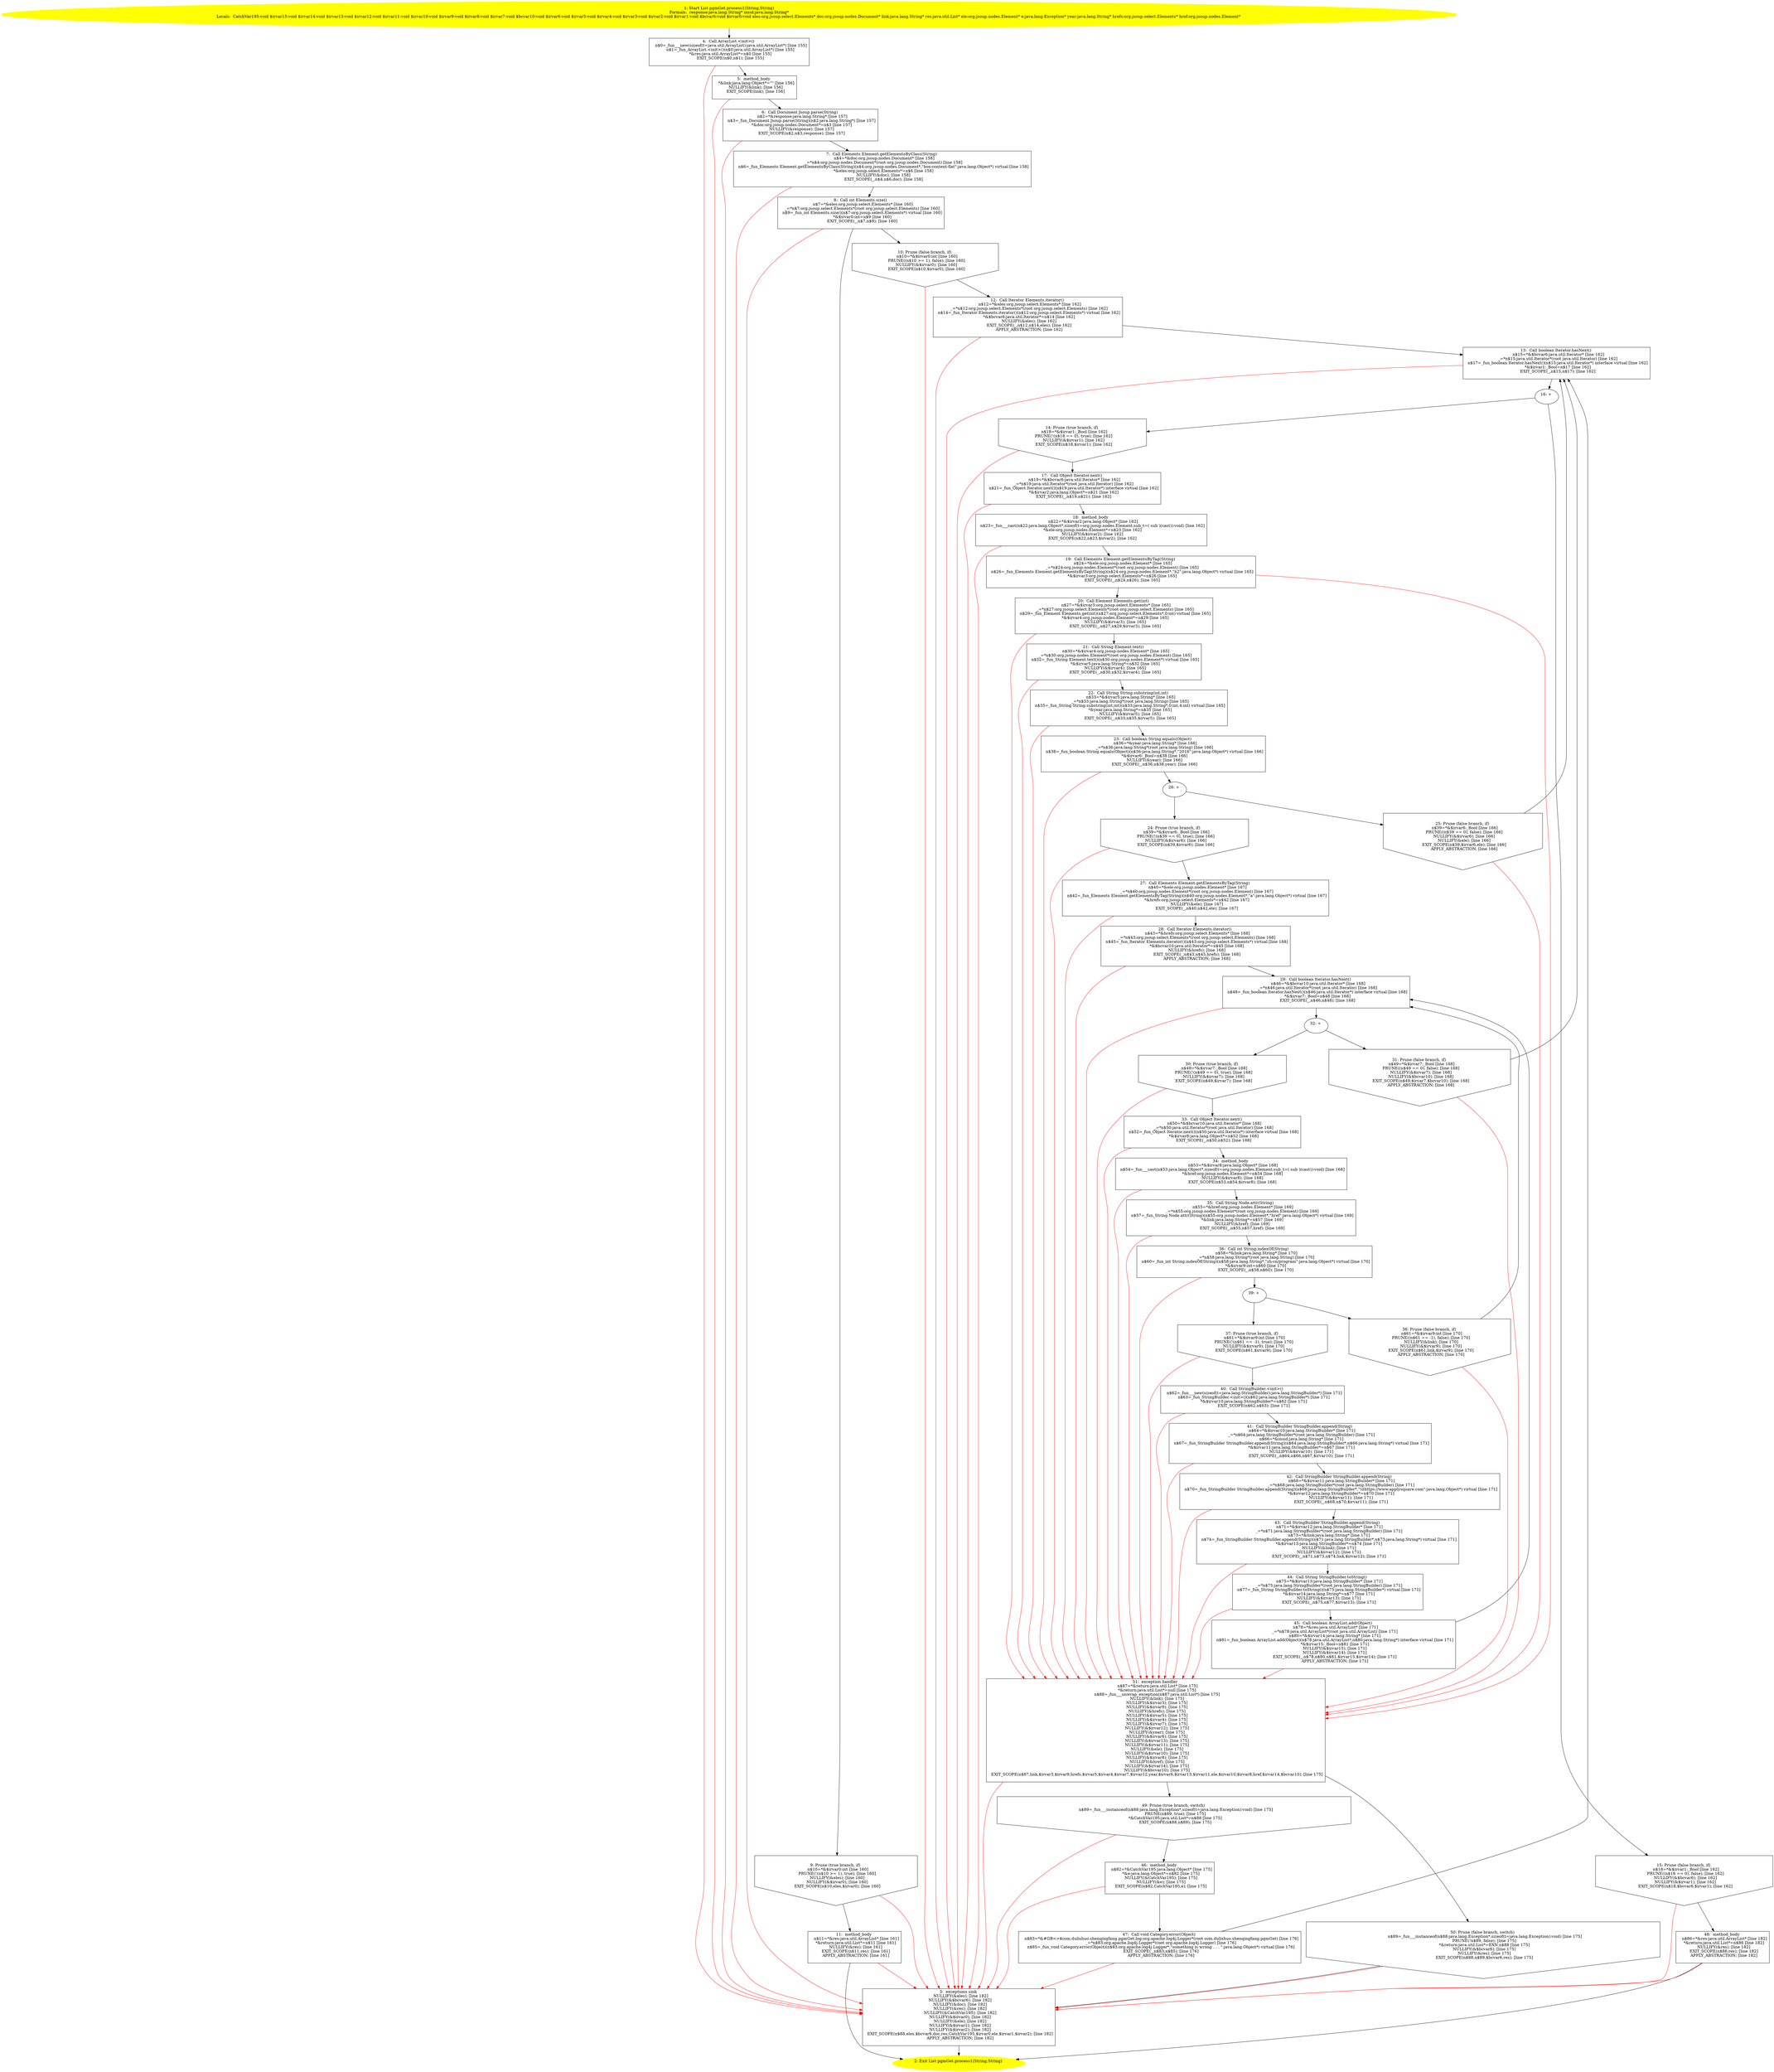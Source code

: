 /* @generated */
digraph cfg {
"com.dulishuo.shenqingfang.pgmGet.process1(java.lang.String,java.lang.String):java.util.List.59874323d3b98fc8f835321c39f0a790_1" [label="1: Start List pgmGet.process1(String,String)\nFormals:  response:java.lang.String* insid:java.lang.String*\nLocals:  CatchVar195:void $irvar15:void $irvar14:void $irvar13:void $irvar12:void $irvar11:void $irvar10:void $irvar9:void $irvar8:void $irvar7:void $bcvar10:void $irvar6:void $irvar5:void $irvar4:void $irvar3:void $irvar2:void $irvar1:void $bcvar6:void $irvar0:void eles:org.jsoup.select.Elements* doc:org.jsoup.nodes.Document* link:java.lang.String* res:java.util.List* ele:org.jsoup.nodes.Element* e:java.lang.Exception* year:java.lang.String* hrefs:org.jsoup.select.Elements* href:org.jsoup.nodes.Element* \n  " color=yellow style=filled]
	

	 "com.dulishuo.shenqingfang.pgmGet.process1(java.lang.String,java.lang.String):java.util.List.59874323d3b98fc8f835321c39f0a790_1" -> "com.dulishuo.shenqingfang.pgmGet.process1(java.lang.String,java.lang.String):java.util.List.59874323d3b98fc8f835321c39f0a790_4" ;
"com.dulishuo.shenqingfang.pgmGet.process1(java.lang.String,java.lang.String):java.util.List.59874323d3b98fc8f835321c39f0a790_2" [label="2: Exit List pgmGet.process1(String,String) \n  " color=yellow style=filled]
	

"com.dulishuo.shenqingfang.pgmGet.process1(java.lang.String,java.lang.String):java.util.List.59874323d3b98fc8f835321c39f0a790_3" [label="3:  exceptions sink \n   NULLIFY(&eles); [line 182]\n  NULLIFY(&$bcvar6); [line 182]\n  NULLIFY(&doc); [line 182]\n  NULLIFY(&res); [line 182]\n  NULLIFY(&CatchVar195); [line 182]\n  NULLIFY(&$irvar0); [line 182]\n  NULLIFY(&ele); [line 182]\n  NULLIFY(&$irvar1); [line 182]\n  NULLIFY(&$irvar2); [line 182]\n  EXIT_SCOPE(n$88,eles,$bcvar6,doc,res,CatchVar195,$irvar0,ele,$irvar1,$irvar2); [line 182]\n  APPLY_ABSTRACTION; [line 182]\n " shape="box"]
	

	 "com.dulishuo.shenqingfang.pgmGet.process1(java.lang.String,java.lang.String):java.util.List.59874323d3b98fc8f835321c39f0a790_3" -> "com.dulishuo.shenqingfang.pgmGet.process1(java.lang.String,java.lang.String):java.util.List.59874323d3b98fc8f835321c39f0a790_2" ;
"com.dulishuo.shenqingfang.pgmGet.process1(java.lang.String,java.lang.String):java.util.List.59874323d3b98fc8f835321c39f0a790_4" [label="4:  Call ArrayList.<init>() \n   n$0=_fun___new(sizeof(t=java.util.ArrayList):java.util.ArrayList*) [line 155]\n  n$1=_fun_ArrayList.<init>()(n$0:java.util.ArrayList*) [line 155]\n  *&res:java.util.ArrayList*=n$0 [line 155]\n  EXIT_SCOPE(n$0,n$1); [line 155]\n " shape="box"]
	

	 "com.dulishuo.shenqingfang.pgmGet.process1(java.lang.String,java.lang.String):java.util.List.59874323d3b98fc8f835321c39f0a790_4" -> "com.dulishuo.shenqingfang.pgmGet.process1(java.lang.String,java.lang.String):java.util.List.59874323d3b98fc8f835321c39f0a790_5" ;
	 "com.dulishuo.shenqingfang.pgmGet.process1(java.lang.String,java.lang.String):java.util.List.59874323d3b98fc8f835321c39f0a790_4" -> "com.dulishuo.shenqingfang.pgmGet.process1(java.lang.String,java.lang.String):java.util.List.59874323d3b98fc8f835321c39f0a790_3" [color="red" ];
"com.dulishuo.shenqingfang.pgmGet.process1(java.lang.String,java.lang.String):java.util.List.59874323d3b98fc8f835321c39f0a790_5" [label="5:  method_body \n   *&link:java.lang.Object*=\"\" [line 156]\n  NULLIFY(&link); [line 156]\n  EXIT_SCOPE(link); [line 156]\n " shape="box"]
	

	 "com.dulishuo.shenqingfang.pgmGet.process1(java.lang.String,java.lang.String):java.util.List.59874323d3b98fc8f835321c39f0a790_5" -> "com.dulishuo.shenqingfang.pgmGet.process1(java.lang.String,java.lang.String):java.util.List.59874323d3b98fc8f835321c39f0a790_6" ;
	 "com.dulishuo.shenqingfang.pgmGet.process1(java.lang.String,java.lang.String):java.util.List.59874323d3b98fc8f835321c39f0a790_5" -> "com.dulishuo.shenqingfang.pgmGet.process1(java.lang.String,java.lang.String):java.util.List.59874323d3b98fc8f835321c39f0a790_3" [color="red" ];
"com.dulishuo.shenqingfang.pgmGet.process1(java.lang.String,java.lang.String):java.util.List.59874323d3b98fc8f835321c39f0a790_6" [label="6:  Call Document Jsoup.parse(String) \n   n$2=*&response:java.lang.String* [line 157]\n  n$3=_fun_Document Jsoup.parse(String)(n$2:java.lang.String*) [line 157]\n  *&doc:org.jsoup.nodes.Document*=n$3 [line 157]\n  NULLIFY(&response); [line 157]\n  EXIT_SCOPE(n$2,n$3,response); [line 157]\n " shape="box"]
	

	 "com.dulishuo.shenqingfang.pgmGet.process1(java.lang.String,java.lang.String):java.util.List.59874323d3b98fc8f835321c39f0a790_6" -> "com.dulishuo.shenqingfang.pgmGet.process1(java.lang.String,java.lang.String):java.util.List.59874323d3b98fc8f835321c39f0a790_7" ;
	 "com.dulishuo.shenqingfang.pgmGet.process1(java.lang.String,java.lang.String):java.util.List.59874323d3b98fc8f835321c39f0a790_6" -> "com.dulishuo.shenqingfang.pgmGet.process1(java.lang.String,java.lang.String):java.util.List.59874323d3b98fc8f835321c39f0a790_3" [color="red" ];
"com.dulishuo.shenqingfang.pgmGet.process1(java.lang.String,java.lang.String):java.util.List.59874323d3b98fc8f835321c39f0a790_7" [label="7:  Call Elements Element.getElementsByClass(String) \n   n$4=*&doc:org.jsoup.nodes.Document* [line 158]\n  _=*n$4:org.jsoup.nodes.Document*(root org.jsoup.nodes.Document) [line 158]\n  n$6=_fun_Elements Element.getElementsByClass(String)(n$4:org.jsoup.nodes.Document*,\"box-content-flat\":java.lang.Object*) virtual [line 158]\n  *&eles:org.jsoup.select.Elements*=n$6 [line 158]\n  NULLIFY(&doc); [line 158]\n  EXIT_SCOPE(_,n$4,n$6,doc); [line 158]\n " shape="box"]
	

	 "com.dulishuo.shenqingfang.pgmGet.process1(java.lang.String,java.lang.String):java.util.List.59874323d3b98fc8f835321c39f0a790_7" -> "com.dulishuo.shenqingfang.pgmGet.process1(java.lang.String,java.lang.String):java.util.List.59874323d3b98fc8f835321c39f0a790_8" ;
	 "com.dulishuo.shenqingfang.pgmGet.process1(java.lang.String,java.lang.String):java.util.List.59874323d3b98fc8f835321c39f0a790_7" -> "com.dulishuo.shenqingfang.pgmGet.process1(java.lang.String,java.lang.String):java.util.List.59874323d3b98fc8f835321c39f0a790_3" [color="red" ];
"com.dulishuo.shenqingfang.pgmGet.process1(java.lang.String,java.lang.String):java.util.List.59874323d3b98fc8f835321c39f0a790_8" [label="8:  Call int Elements.size() \n   n$7=*&eles:org.jsoup.select.Elements* [line 160]\n  _=*n$7:org.jsoup.select.Elements*(root org.jsoup.select.Elements) [line 160]\n  n$9=_fun_int Elements.size()(n$7:org.jsoup.select.Elements*) virtual [line 160]\n  *&$irvar0:int=n$9 [line 160]\n  EXIT_SCOPE(_,n$7,n$9); [line 160]\n " shape="box"]
	

	 "com.dulishuo.shenqingfang.pgmGet.process1(java.lang.String,java.lang.String):java.util.List.59874323d3b98fc8f835321c39f0a790_8" -> "com.dulishuo.shenqingfang.pgmGet.process1(java.lang.String,java.lang.String):java.util.List.59874323d3b98fc8f835321c39f0a790_9" ;
	 "com.dulishuo.shenqingfang.pgmGet.process1(java.lang.String,java.lang.String):java.util.List.59874323d3b98fc8f835321c39f0a790_8" -> "com.dulishuo.shenqingfang.pgmGet.process1(java.lang.String,java.lang.String):java.util.List.59874323d3b98fc8f835321c39f0a790_10" ;
	 "com.dulishuo.shenqingfang.pgmGet.process1(java.lang.String,java.lang.String):java.util.List.59874323d3b98fc8f835321c39f0a790_8" -> "com.dulishuo.shenqingfang.pgmGet.process1(java.lang.String,java.lang.String):java.util.List.59874323d3b98fc8f835321c39f0a790_3" [color="red" ];
"com.dulishuo.shenqingfang.pgmGet.process1(java.lang.String,java.lang.String):java.util.List.59874323d3b98fc8f835321c39f0a790_9" [label="9: Prune (true branch, if) \n   n$10=*&$irvar0:int [line 160]\n  PRUNE(!(n$10 >= 1), true); [line 160]\n  NULLIFY(&eles); [line 160]\n  NULLIFY(&$irvar0); [line 160]\n  EXIT_SCOPE(n$10,eles,$irvar0); [line 160]\n " shape="invhouse"]
	

	 "com.dulishuo.shenqingfang.pgmGet.process1(java.lang.String,java.lang.String):java.util.List.59874323d3b98fc8f835321c39f0a790_9" -> "com.dulishuo.shenqingfang.pgmGet.process1(java.lang.String,java.lang.String):java.util.List.59874323d3b98fc8f835321c39f0a790_11" ;
	 "com.dulishuo.shenqingfang.pgmGet.process1(java.lang.String,java.lang.String):java.util.List.59874323d3b98fc8f835321c39f0a790_9" -> "com.dulishuo.shenqingfang.pgmGet.process1(java.lang.String,java.lang.String):java.util.List.59874323d3b98fc8f835321c39f0a790_3" [color="red" ];
"com.dulishuo.shenqingfang.pgmGet.process1(java.lang.String,java.lang.String):java.util.List.59874323d3b98fc8f835321c39f0a790_10" [label="10: Prune (false branch, if) \n   n$10=*&$irvar0:int [line 160]\n  PRUNE((n$10 >= 1), false); [line 160]\n  NULLIFY(&$irvar0); [line 160]\n  EXIT_SCOPE(n$10,$irvar0); [line 160]\n " shape="invhouse"]
	

	 "com.dulishuo.shenqingfang.pgmGet.process1(java.lang.String,java.lang.String):java.util.List.59874323d3b98fc8f835321c39f0a790_10" -> "com.dulishuo.shenqingfang.pgmGet.process1(java.lang.String,java.lang.String):java.util.List.59874323d3b98fc8f835321c39f0a790_12" ;
	 "com.dulishuo.shenqingfang.pgmGet.process1(java.lang.String,java.lang.String):java.util.List.59874323d3b98fc8f835321c39f0a790_10" -> "com.dulishuo.shenqingfang.pgmGet.process1(java.lang.String,java.lang.String):java.util.List.59874323d3b98fc8f835321c39f0a790_3" [color="red" ];
"com.dulishuo.shenqingfang.pgmGet.process1(java.lang.String,java.lang.String):java.util.List.59874323d3b98fc8f835321c39f0a790_11" [label="11:  method_body \n   n$11=*&res:java.util.ArrayList* [line 161]\n  *&return:java.util.List*=n$11 [line 161]\n  NULLIFY(&res); [line 161]\n  EXIT_SCOPE(n$11,res); [line 161]\n  APPLY_ABSTRACTION; [line 161]\n " shape="box"]
	

	 "com.dulishuo.shenqingfang.pgmGet.process1(java.lang.String,java.lang.String):java.util.List.59874323d3b98fc8f835321c39f0a790_11" -> "com.dulishuo.shenqingfang.pgmGet.process1(java.lang.String,java.lang.String):java.util.List.59874323d3b98fc8f835321c39f0a790_2" ;
	 "com.dulishuo.shenqingfang.pgmGet.process1(java.lang.String,java.lang.String):java.util.List.59874323d3b98fc8f835321c39f0a790_11" -> "com.dulishuo.shenqingfang.pgmGet.process1(java.lang.String,java.lang.String):java.util.List.59874323d3b98fc8f835321c39f0a790_3" [color="red" ];
"com.dulishuo.shenqingfang.pgmGet.process1(java.lang.String,java.lang.String):java.util.List.59874323d3b98fc8f835321c39f0a790_12" [label="12:  Call Iterator Elements.iterator() \n   n$12=*&eles:org.jsoup.select.Elements* [line 162]\n  _=*n$12:org.jsoup.select.Elements*(root org.jsoup.select.Elements) [line 162]\n  n$14=_fun_Iterator Elements.iterator()(n$12:org.jsoup.select.Elements*) virtual [line 162]\n  *&$bcvar6:java.util.Iterator*=n$14 [line 162]\n  NULLIFY(&eles); [line 162]\n  EXIT_SCOPE(_,n$12,n$14,eles); [line 162]\n  APPLY_ABSTRACTION; [line 162]\n " shape="box"]
	

	 "com.dulishuo.shenqingfang.pgmGet.process1(java.lang.String,java.lang.String):java.util.List.59874323d3b98fc8f835321c39f0a790_12" -> "com.dulishuo.shenqingfang.pgmGet.process1(java.lang.String,java.lang.String):java.util.List.59874323d3b98fc8f835321c39f0a790_13" ;
	 "com.dulishuo.shenqingfang.pgmGet.process1(java.lang.String,java.lang.String):java.util.List.59874323d3b98fc8f835321c39f0a790_12" -> "com.dulishuo.shenqingfang.pgmGet.process1(java.lang.String,java.lang.String):java.util.List.59874323d3b98fc8f835321c39f0a790_3" [color="red" ];
"com.dulishuo.shenqingfang.pgmGet.process1(java.lang.String,java.lang.String):java.util.List.59874323d3b98fc8f835321c39f0a790_13" [label="13:  Call boolean Iterator.hasNext() \n   n$15=*&$bcvar6:java.util.Iterator* [line 162]\n  _=*n$15:java.util.Iterator*(root java.util.Iterator) [line 162]\n  n$17=_fun_boolean Iterator.hasNext()(n$15:java.util.Iterator*) interface virtual [line 162]\n  *&$irvar1:_Bool=n$17 [line 162]\n  EXIT_SCOPE(_,n$15,n$17); [line 162]\n " shape="box"]
	

	 "com.dulishuo.shenqingfang.pgmGet.process1(java.lang.String,java.lang.String):java.util.List.59874323d3b98fc8f835321c39f0a790_13" -> "com.dulishuo.shenqingfang.pgmGet.process1(java.lang.String,java.lang.String):java.util.List.59874323d3b98fc8f835321c39f0a790_16" ;
	 "com.dulishuo.shenqingfang.pgmGet.process1(java.lang.String,java.lang.String):java.util.List.59874323d3b98fc8f835321c39f0a790_13" -> "com.dulishuo.shenqingfang.pgmGet.process1(java.lang.String,java.lang.String):java.util.List.59874323d3b98fc8f835321c39f0a790_3" [color="red" ];
"com.dulishuo.shenqingfang.pgmGet.process1(java.lang.String,java.lang.String):java.util.List.59874323d3b98fc8f835321c39f0a790_14" [label="14: Prune (true branch, if) \n   n$18=*&$irvar1:_Bool [line 162]\n  PRUNE(!(n$18 == 0), true); [line 162]\n  NULLIFY(&$irvar1); [line 162]\n  EXIT_SCOPE(n$18,$irvar1); [line 162]\n " shape="invhouse"]
	

	 "com.dulishuo.shenqingfang.pgmGet.process1(java.lang.String,java.lang.String):java.util.List.59874323d3b98fc8f835321c39f0a790_14" -> "com.dulishuo.shenqingfang.pgmGet.process1(java.lang.String,java.lang.String):java.util.List.59874323d3b98fc8f835321c39f0a790_17" ;
	 "com.dulishuo.shenqingfang.pgmGet.process1(java.lang.String,java.lang.String):java.util.List.59874323d3b98fc8f835321c39f0a790_14" -> "com.dulishuo.shenqingfang.pgmGet.process1(java.lang.String,java.lang.String):java.util.List.59874323d3b98fc8f835321c39f0a790_3" [color="red" ];
"com.dulishuo.shenqingfang.pgmGet.process1(java.lang.String,java.lang.String):java.util.List.59874323d3b98fc8f835321c39f0a790_15" [label="15: Prune (false branch, if) \n   n$18=*&$irvar1:_Bool [line 162]\n  PRUNE((n$18 == 0), false); [line 162]\n  NULLIFY(&$bcvar6); [line 162]\n  NULLIFY(&$irvar1); [line 162]\n  EXIT_SCOPE(n$18,$bcvar6,$irvar1); [line 162]\n " shape="invhouse"]
	

	 "com.dulishuo.shenqingfang.pgmGet.process1(java.lang.String,java.lang.String):java.util.List.59874323d3b98fc8f835321c39f0a790_15" -> "com.dulishuo.shenqingfang.pgmGet.process1(java.lang.String,java.lang.String):java.util.List.59874323d3b98fc8f835321c39f0a790_48" ;
	 "com.dulishuo.shenqingfang.pgmGet.process1(java.lang.String,java.lang.String):java.util.List.59874323d3b98fc8f835321c39f0a790_15" -> "com.dulishuo.shenqingfang.pgmGet.process1(java.lang.String,java.lang.String):java.util.List.59874323d3b98fc8f835321c39f0a790_3" [color="red" ];
"com.dulishuo.shenqingfang.pgmGet.process1(java.lang.String,java.lang.String):java.util.List.59874323d3b98fc8f835321c39f0a790_16" [label="16: + \n  " ]
	

	 "com.dulishuo.shenqingfang.pgmGet.process1(java.lang.String,java.lang.String):java.util.List.59874323d3b98fc8f835321c39f0a790_16" -> "com.dulishuo.shenqingfang.pgmGet.process1(java.lang.String,java.lang.String):java.util.List.59874323d3b98fc8f835321c39f0a790_14" ;
	 "com.dulishuo.shenqingfang.pgmGet.process1(java.lang.String,java.lang.String):java.util.List.59874323d3b98fc8f835321c39f0a790_16" -> "com.dulishuo.shenqingfang.pgmGet.process1(java.lang.String,java.lang.String):java.util.List.59874323d3b98fc8f835321c39f0a790_15" ;
"com.dulishuo.shenqingfang.pgmGet.process1(java.lang.String,java.lang.String):java.util.List.59874323d3b98fc8f835321c39f0a790_17" [label="17:  Call Object Iterator.next() \n   n$19=*&$bcvar6:java.util.Iterator* [line 162]\n  _=*n$19:java.util.Iterator*(root java.util.Iterator) [line 162]\n  n$21=_fun_Object Iterator.next()(n$19:java.util.Iterator*) interface virtual [line 162]\n  *&$irvar2:java.lang.Object*=n$21 [line 162]\n  EXIT_SCOPE(_,n$19,n$21); [line 162]\n " shape="box"]
	

	 "com.dulishuo.shenqingfang.pgmGet.process1(java.lang.String,java.lang.String):java.util.List.59874323d3b98fc8f835321c39f0a790_17" -> "com.dulishuo.shenqingfang.pgmGet.process1(java.lang.String,java.lang.String):java.util.List.59874323d3b98fc8f835321c39f0a790_18" ;
	 "com.dulishuo.shenqingfang.pgmGet.process1(java.lang.String,java.lang.String):java.util.List.59874323d3b98fc8f835321c39f0a790_17" -> "com.dulishuo.shenqingfang.pgmGet.process1(java.lang.String,java.lang.String):java.util.List.59874323d3b98fc8f835321c39f0a790_3" [color="red" ];
"com.dulishuo.shenqingfang.pgmGet.process1(java.lang.String,java.lang.String):java.util.List.59874323d3b98fc8f835321c39f0a790_18" [label="18:  method_body \n   n$22=*&$irvar2:java.lang.Object* [line 162]\n  n$23=_fun___cast(n$22:java.lang.Object*,sizeof(t=org.jsoup.nodes.Element;sub_t=( sub )(cast)):void) [line 162]\n  *&ele:org.jsoup.nodes.Element*=n$23 [line 162]\n  NULLIFY(&$irvar2); [line 162]\n  EXIT_SCOPE(n$22,n$23,$irvar2); [line 162]\n " shape="box"]
	

	 "com.dulishuo.shenqingfang.pgmGet.process1(java.lang.String,java.lang.String):java.util.List.59874323d3b98fc8f835321c39f0a790_18" -> "com.dulishuo.shenqingfang.pgmGet.process1(java.lang.String,java.lang.String):java.util.List.59874323d3b98fc8f835321c39f0a790_19" ;
	 "com.dulishuo.shenqingfang.pgmGet.process1(java.lang.String,java.lang.String):java.util.List.59874323d3b98fc8f835321c39f0a790_18" -> "com.dulishuo.shenqingfang.pgmGet.process1(java.lang.String,java.lang.String):java.util.List.59874323d3b98fc8f835321c39f0a790_3" [color="red" ];
"com.dulishuo.shenqingfang.pgmGet.process1(java.lang.String,java.lang.String):java.util.List.59874323d3b98fc8f835321c39f0a790_19" [label="19:  Call Elements Element.getElementsByTag(String) \n   n$24=*&ele:org.jsoup.nodes.Element* [line 165]\n  _=*n$24:org.jsoup.nodes.Element*(root org.jsoup.nodes.Element) [line 165]\n  n$26=_fun_Elements Element.getElementsByTag(String)(n$24:org.jsoup.nodes.Element*,\"h2\":java.lang.Object*) virtual [line 165]\n  *&$irvar3:org.jsoup.select.Elements*=n$26 [line 165]\n  EXIT_SCOPE(_,n$24,n$26); [line 165]\n " shape="box"]
	

	 "com.dulishuo.shenqingfang.pgmGet.process1(java.lang.String,java.lang.String):java.util.List.59874323d3b98fc8f835321c39f0a790_19" -> "com.dulishuo.shenqingfang.pgmGet.process1(java.lang.String,java.lang.String):java.util.List.59874323d3b98fc8f835321c39f0a790_20" ;
	 "com.dulishuo.shenqingfang.pgmGet.process1(java.lang.String,java.lang.String):java.util.List.59874323d3b98fc8f835321c39f0a790_19" -> "com.dulishuo.shenqingfang.pgmGet.process1(java.lang.String,java.lang.String):java.util.List.59874323d3b98fc8f835321c39f0a790_51" [color="red" ];
"com.dulishuo.shenqingfang.pgmGet.process1(java.lang.String,java.lang.String):java.util.List.59874323d3b98fc8f835321c39f0a790_20" [label="20:  Call Element Elements.get(int) \n   n$27=*&$irvar3:org.jsoup.select.Elements* [line 165]\n  _=*n$27:org.jsoup.select.Elements*(root org.jsoup.select.Elements) [line 165]\n  n$29=_fun_Element Elements.get(int)(n$27:org.jsoup.select.Elements*,0:int) virtual [line 165]\n  *&$irvar4:org.jsoup.nodes.Element*=n$29 [line 165]\n  NULLIFY(&$irvar3); [line 165]\n  EXIT_SCOPE(_,n$27,n$29,$irvar3); [line 165]\n " shape="box"]
	

	 "com.dulishuo.shenqingfang.pgmGet.process1(java.lang.String,java.lang.String):java.util.List.59874323d3b98fc8f835321c39f0a790_20" -> "com.dulishuo.shenqingfang.pgmGet.process1(java.lang.String,java.lang.String):java.util.List.59874323d3b98fc8f835321c39f0a790_21" ;
	 "com.dulishuo.shenqingfang.pgmGet.process1(java.lang.String,java.lang.String):java.util.List.59874323d3b98fc8f835321c39f0a790_20" -> "com.dulishuo.shenqingfang.pgmGet.process1(java.lang.String,java.lang.String):java.util.List.59874323d3b98fc8f835321c39f0a790_51" [color="red" ];
"com.dulishuo.shenqingfang.pgmGet.process1(java.lang.String,java.lang.String):java.util.List.59874323d3b98fc8f835321c39f0a790_21" [label="21:  Call String Element.text() \n   n$30=*&$irvar4:org.jsoup.nodes.Element* [line 165]\n  _=*n$30:org.jsoup.nodes.Element*(root org.jsoup.nodes.Element) [line 165]\n  n$32=_fun_String Element.text()(n$30:org.jsoup.nodes.Element*) virtual [line 165]\n  *&$irvar5:java.lang.String*=n$32 [line 165]\n  NULLIFY(&$irvar4); [line 165]\n  EXIT_SCOPE(_,n$30,n$32,$irvar4); [line 165]\n " shape="box"]
	

	 "com.dulishuo.shenqingfang.pgmGet.process1(java.lang.String,java.lang.String):java.util.List.59874323d3b98fc8f835321c39f0a790_21" -> "com.dulishuo.shenqingfang.pgmGet.process1(java.lang.String,java.lang.String):java.util.List.59874323d3b98fc8f835321c39f0a790_22" ;
	 "com.dulishuo.shenqingfang.pgmGet.process1(java.lang.String,java.lang.String):java.util.List.59874323d3b98fc8f835321c39f0a790_21" -> "com.dulishuo.shenqingfang.pgmGet.process1(java.lang.String,java.lang.String):java.util.List.59874323d3b98fc8f835321c39f0a790_51" [color="red" ];
"com.dulishuo.shenqingfang.pgmGet.process1(java.lang.String,java.lang.String):java.util.List.59874323d3b98fc8f835321c39f0a790_22" [label="22:  Call String String.substring(int,int) \n   n$33=*&$irvar5:java.lang.String* [line 165]\n  _=*n$33:java.lang.String*(root java.lang.String) [line 165]\n  n$35=_fun_String String.substring(int,int)(n$33:java.lang.String*,0:int,4:int) virtual [line 165]\n  *&year:java.lang.String*=n$35 [line 165]\n  NULLIFY(&$irvar5); [line 165]\n  EXIT_SCOPE(_,n$33,n$35,$irvar5); [line 165]\n " shape="box"]
	

	 "com.dulishuo.shenqingfang.pgmGet.process1(java.lang.String,java.lang.String):java.util.List.59874323d3b98fc8f835321c39f0a790_22" -> "com.dulishuo.shenqingfang.pgmGet.process1(java.lang.String,java.lang.String):java.util.List.59874323d3b98fc8f835321c39f0a790_23" ;
	 "com.dulishuo.shenqingfang.pgmGet.process1(java.lang.String,java.lang.String):java.util.List.59874323d3b98fc8f835321c39f0a790_22" -> "com.dulishuo.shenqingfang.pgmGet.process1(java.lang.String,java.lang.String):java.util.List.59874323d3b98fc8f835321c39f0a790_51" [color="red" ];
"com.dulishuo.shenqingfang.pgmGet.process1(java.lang.String,java.lang.String):java.util.List.59874323d3b98fc8f835321c39f0a790_23" [label="23:  Call boolean String.equals(Object) \n   n$36=*&year:java.lang.String* [line 166]\n  _=*n$36:java.lang.String*(root java.lang.String) [line 166]\n  n$38=_fun_boolean String.equals(Object)(n$36:java.lang.String*,\"2016\":java.lang.Object*) virtual [line 166]\n  *&$irvar6:_Bool=n$38 [line 166]\n  NULLIFY(&year); [line 166]\n  EXIT_SCOPE(_,n$36,n$38,year); [line 166]\n " shape="box"]
	

	 "com.dulishuo.shenqingfang.pgmGet.process1(java.lang.String,java.lang.String):java.util.List.59874323d3b98fc8f835321c39f0a790_23" -> "com.dulishuo.shenqingfang.pgmGet.process1(java.lang.String,java.lang.String):java.util.List.59874323d3b98fc8f835321c39f0a790_26" ;
	 "com.dulishuo.shenqingfang.pgmGet.process1(java.lang.String,java.lang.String):java.util.List.59874323d3b98fc8f835321c39f0a790_23" -> "com.dulishuo.shenqingfang.pgmGet.process1(java.lang.String,java.lang.String):java.util.List.59874323d3b98fc8f835321c39f0a790_51" [color="red" ];
"com.dulishuo.shenqingfang.pgmGet.process1(java.lang.String,java.lang.String):java.util.List.59874323d3b98fc8f835321c39f0a790_24" [label="24: Prune (true branch, if) \n   n$39=*&$irvar6:_Bool [line 166]\n  PRUNE(!(n$39 == 0), true); [line 166]\n  NULLIFY(&$irvar6); [line 166]\n  EXIT_SCOPE(n$39,$irvar6); [line 166]\n " shape="invhouse"]
	

	 "com.dulishuo.shenqingfang.pgmGet.process1(java.lang.String,java.lang.String):java.util.List.59874323d3b98fc8f835321c39f0a790_24" -> "com.dulishuo.shenqingfang.pgmGet.process1(java.lang.String,java.lang.String):java.util.List.59874323d3b98fc8f835321c39f0a790_27" ;
	 "com.dulishuo.shenqingfang.pgmGet.process1(java.lang.String,java.lang.String):java.util.List.59874323d3b98fc8f835321c39f0a790_24" -> "com.dulishuo.shenqingfang.pgmGet.process1(java.lang.String,java.lang.String):java.util.List.59874323d3b98fc8f835321c39f0a790_51" [color="red" ];
"com.dulishuo.shenqingfang.pgmGet.process1(java.lang.String,java.lang.String):java.util.List.59874323d3b98fc8f835321c39f0a790_25" [label="25: Prune (false branch, if) \n   n$39=*&$irvar6:_Bool [line 166]\n  PRUNE((n$39 == 0), false); [line 166]\n  NULLIFY(&$irvar6); [line 166]\n  NULLIFY(&ele); [line 166]\n  EXIT_SCOPE(n$39,$irvar6,ele); [line 166]\n  APPLY_ABSTRACTION; [line 166]\n " shape="invhouse"]
	

	 "com.dulishuo.shenqingfang.pgmGet.process1(java.lang.String,java.lang.String):java.util.List.59874323d3b98fc8f835321c39f0a790_25" -> "com.dulishuo.shenqingfang.pgmGet.process1(java.lang.String,java.lang.String):java.util.List.59874323d3b98fc8f835321c39f0a790_13" ;
	 "com.dulishuo.shenqingfang.pgmGet.process1(java.lang.String,java.lang.String):java.util.List.59874323d3b98fc8f835321c39f0a790_25" -> "com.dulishuo.shenqingfang.pgmGet.process1(java.lang.String,java.lang.String):java.util.List.59874323d3b98fc8f835321c39f0a790_51" [color="red" ];
"com.dulishuo.shenqingfang.pgmGet.process1(java.lang.String,java.lang.String):java.util.List.59874323d3b98fc8f835321c39f0a790_26" [label="26: + \n  " ]
	

	 "com.dulishuo.shenqingfang.pgmGet.process1(java.lang.String,java.lang.String):java.util.List.59874323d3b98fc8f835321c39f0a790_26" -> "com.dulishuo.shenqingfang.pgmGet.process1(java.lang.String,java.lang.String):java.util.List.59874323d3b98fc8f835321c39f0a790_24" ;
	 "com.dulishuo.shenqingfang.pgmGet.process1(java.lang.String,java.lang.String):java.util.List.59874323d3b98fc8f835321c39f0a790_26" -> "com.dulishuo.shenqingfang.pgmGet.process1(java.lang.String,java.lang.String):java.util.List.59874323d3b98fc8f835321c39f0a790_25" ;
"com.dulishuo.shenqingfang.pgmGet.process1(java.lang.String,java.lang.String):java.util.List.59874323d3b98fc8f835321c39f0a790_27" [label="27:  Call Elements Element.getElementsByTag(String) \n   n$40=*&ele:org.jsoup.nodes.Element* [line 167]\n  _=*n$40:org.jsoup.nodes.Element*(root org.jsoup.nodes.Element) [line 167]\n  n$42=_fun_Elements Element.getElementsByTag(String)(n$40:org.jsoup.nodes.Element*,\"a\":java.lang.Object*) virtual [line 167]\n  *&hrefs:org.jsoup.select.Elements*=n$42 [line 167]\n  NULLIFY(&ele); [line 167]\n  EXIT_SCOPE(_,n$40,n$42,ele); [line 167]\n " shape="box"]
	

	 "com.dulishuo.shenqingfang.pgmGet.process1(java.lang.String,java.lang.String):java.util.List.59874323d3b98fc8f835321c39f0a790_27" -> "com.dulishuo.shenqingfang.pgmGet.process1(java.lang.String,java.lang.String):java.util.List.59874323d3b98fc8f835321c39f0a790_28" ;
	 "com.dulishuo.shenqingfang.pgmGet.process1(java.lang.String,java.lang.String):java.util.List.59874323d3b98fc8f835321c39f0a790_27" -> "com.dulishuo.shenqingfang.pgmGet.process1(java.lang.String,java.lang.String):java.util.List.59874323d3b98fc8f835321c39f0a790_51" [color="red" ];
"com.dulishuo.shenqingfang.pgmGet.process1(java.lang.String,java.lang.String):java.util.List.59874323d3b98fc8f835321c39f0a790_28" [label="28:  Call Iterator Elements.iterator() \n   n$43=*&hrefs:org.jsoup.select.Elements* [line 168]\n  _=*n$43:org.jsoup.select.Elements*(root org.jsoup.select.Elements) [line 168]\n  n$45=_fun_Iterator Elements.iterator()(n$43:org.jsoup.select.Elements*) virtual [line 168]\n  *&$bcvar10:java.util.Iterator*=n$45 [line 168]\n  NULLIFY(&hrefs); [line 168]\n  EXIT_SCOPE(_,n$43,n$45,hrefs); [line 168]\n  APPLY_ABSTRACTION; [line 168]\n " shape="box"]
	

	 "com.dulishuo.shenqingfang.pgmGet.process1(java.lang.String,java.lang.String):java.util.List.59874323d3b98fc8f835321c39f0a790_28" -> "com.dulishuo.shenqingfang.pgmGet.process1(java.lang.String,java.lang.String):java.util.List.59874323d3b98fc8f835321c39f0a790_29" ;
	 "com.dulishuo.shenqingfang.pgmGet.process1(java.lang.String,java.lang.String):java.util.List.59874323d3b98fc8f835321c39f0a790_28" -> "com.dulishuo.shenqingfang.pgmGet.process1(java.lang.String,java.lang.String):java.util.List.59874323d3b98fc8f835321c39f0a790_51" [color="red" ];
"com.dulishuo.shenqingfang.pgmGet.process1(java.lang.String,java.lang.String):java.util.List.59874323d3b98fc8f835321c39f0a790_29" [label="29:  Call boolean Iterator.hasNext() \n   n$46=*&$bcvar10:java.util.Iterator* [line 168]\n  _=*n$46:java.util.Iterator*(root java.util.Iterator) [line 168]\n  n$48=_fun_boolean Iterator.hasNext()(n$46:java.util.Iterator*) interface virtual [line 168]\n  *&$irvar7:_Bool=n$48 [line 168]\n  EXIT_SCOPE(_,n$46,n$48); [line 168]\n " shape="box"]
	

	 "com.dulishuo.shenqingfang.pgmGet.process1(java.lang.String,java.lang.String):java.util.List.59874323d3b98fc8f835321c39f0a790_29" -> "com.dulishuo.shenqingfang.pgmGet.process1(java.lang.String,java.lang.String):java.util.List.59874323d3b98fc8f835321c39f0a790_32" ;
	 "com.dulishuo.shenqingfang.pgmGet.process1(java.lang.String,java.lang.String):java.util.List.59874323d3b98fc8f835321c39f0a790_29" -> "com.dulishuo.shenqingfang.pgmGet.process1(java.lang.String,java.lang.String):java.util.List.59874323d3b98fc8f835321c39f0a790_51" [color="red" ];
"com.dulishuo.shenqingfang.pgmGet.process1(java.lang.String,java.lang.String):java.util.List.59874323d3b98fc8f835321c39f0a790_30" [label="30: Prune (true branch, if) \n   n$49=*&$irvar7:_Bool [line 168]\n  PRUNE(!(n$49 == 0), true); [line 168]\n  NULLIFY(&$irvar7); [line 168]\n  EXIT_SCOPE(n$49,$irvar7); [line 168]\n " shape="invhouse"]
	

	 "com.dulishuo.shenqingfang.pgmGet.process1(java.lang.String,java.lang.String):java.util.List.59874323d3b98fc8f835321c39f0a790_30" -> "com.dulishuo.shenqingfang.pgmGet.process1(java.lang.String,java.lang.String):java.util.List.59874323d3b98fc8f835321c39f0a790_33" ;
	 "com.dulishuo.shenqingfang.pgmGet.process1(java.lang.String,java.lang.String):java.util.List.59874323d3b98fc8f835321c39f0a790_30" -> "com.dulishuo.shenqingfang.pgmGet.process1(java.lang.String,java.lang.String):java.util.List.59874323d3b98fc8f835321c39f0a790_51" [color="red" ];
"com.dulishuo.shenqingfang.pgmGet.process1(java.lang.String,java.lang.String):java.util.List.59874323d3b98fc8f835321c39f0a790_31" [label="31: Prune (false branch, if) \n   n$49=*&$irvar7:_Bool [line 168]\n  PRUNE((n$49 == 0), false); [line 168]\n  NULLIFY(&$irvar7); [line 168]\n  NULLIFY(&$bcvar10); [line 168]\n  EXIT_SCOPE(n$49,$irvar7,$bcvar10); [line 168]\n  APPLY_ABSTRACTION; [line 168]\n " shape="invhouse"]
	

	 "com.dulishuo.shenqingfang.pgmGet.process1(java.lang.String,java.lang.String):java.util.List.59874323d3b98fc8f835321c39f0a790_31" -> "com.dulishuo.shenqingfang.pgmGet.process1(java.lang.String,java.lang.String):java.util.List.59874323d3b98fc8f835321c39f0a790_13" ;
	 "com.dulishuo.shenqingfang.pgmGet.process1(java.lang.String,java.lang.String):java.util.List.59874323d3b98fc8f835321c39f0a790_31" -> "com.dulishuo.shenqingfang.pgmGet.process1(java.lang.String,java.lang.String):java.util.List.59874323d3b98fc8f835321c39f0a790_51" [color="red" ];
"com.dulishuo.shenqingfang.pgmGet.process1(java.lang.String,java.lang.String):java.util.List.59874323d3b98fc8f835321c39f0a790_32" [label="32: + \n  " ]
	

	 "com.dulishuo.shenqingfang.pgmGet.process1(java.lang.String,java.lang.String):java.util.List.59874323d3b98fc8f835321c39f0a790_32" -> "com.dulishuo.shenqingfang.pgmGet.process1(java.lang.String,java.lang.String):java.util.List.59874323d3b98fc8f835321c39f0a790_30" ;
	 "com.dulishuo.shenqingfang.pgmGet.process1(java.lang.String,java.lang.String):java.util.List.59874323d3b98fc8f835321c39f0a790_32" -> "com.dulishuo.shenqingfang.pgmGet.process1(java.lang.String,java.lang.String):java.util.List.59874323d3b98fc8f835321c39f0a790_31" ;
"com.dulishuo.shenqingfang.pgmGet.process1(java.lang.String,java.lang.String):java.util.List.59874323d3b98fc8f835321c39f0a790_33" [label="33:  Call Object Iterator.next() \n   n$50=*&$bcvar10:java.util.Iterator* [line 168]\n  _=*n$50:java.util.Iterator*(root java.util.Iterator) [line 168]\n  n$52=_fun_Object Iterator.next()(n$50:java.util.Iterator*) interface virtual [line 168]\n  *&$irvar8:java.lang.Object*=n$52 [line 168]\n  EXIT_SCOPE(_,n$50,n$52); [line 168]\n " shape="box"]
	

	 "com.dulishuo.shenqingfang.pgmGet.process1(java.lang.String,java.lang.String):java.util.List.59874323d3b98fc8f835321c39f0a790_33" -> "com.dulishuo.shenqingfang.pgmGet.process1(java.lang.String,java.lang.String):java.util.List.59874323d3b98fc8f835321c39f0a790_34" ;
	 "com.dulishuo.shenqingfang.pgmGet.process1(java.lang.String,java.lang.String):java.util.List.59874323d3b98fc8f835321c39f0a790_33" -> "com.dulishuo.shenqingfang.pgmGet.process1(java.lang.String,java.lang.String):java.util.List.59874323d3b98fc8f835321c39f0a790_51" [color="red" ];
"com.dulishuo.shenqingfang.pgmGet.process1(java.lang.String,java.lang.String):java.util.List.59874323d3b98fc8f835321c39f0a790_34" [label="34:  method_body \n   n$53=*&$irvar8:java.lang.Object* [line 168]\n  n$54=_fun___cast(n$53:java.lang.Object*,sizeof(t=org.jsoup.nodes.Element;sub_t=( sub )(cast)):void) [line 168]\n  *&href:org.jsoup.nodes.Element*=n$54 [line 168]\n  NULLIFY(&$irvar8); [line 168]\n  EXIT_SCOPE(n$53,n$54,$irvar8); [line 168]\n " shape="box"]
	

	 "com.dulishuo.shenqingfang.pgmGet.process1(java.lang.String,java.lang.String):java.util.List.59874323d3b98fc8f835321c39f0a790_34" -> "com.dulishuo.shenqingfang.pgmGet.process1(java.lang.String,java.lang.String):java.util.List.59874323d3b98fc8f835321c39f0a790_35" ;
	 "com.dulishuo.shenqingfang.pgmGet.process1(java.lang.String,java.lang.String):java.util.List.59874323d3b98fc8f835321c39f0a790_34" -> "com.dulishuo.shenqingfang.pgmGet.process1(java.lang.String,java.lang.String):java.util.List.59874323d3b98fc8f835321c39f0a790_51" [color="red" ];
"com.dulishuo.shenqingfang.pgmGet.process1(java.lang.String,java.lang.String):java.util.List.59874323d3b98fc8f835321c39f0a790_35" [label="35:  Call String Node.attr(String) \n   n$55=*&href:org.jsoup.nodes.Element* [line 169]\n  _=*n$55:org.jsoup.nodes.Element*(root org.jsoup.nodes.Element) [line 169]\n  n$57=_fun_String Node.attr(String)(n$55:org.jsoup.nodes.Element*,\"href\":java.lang.Object*) virtual [line 169]\n  *&link:java.lang.String*=n$57 [line 169]\n  NULLIFY(&href); [line 169]\n  EXIT_SCOPE(_,n$55,n$57,href); [line 169]\n " shape="box"]
	

	 "com.dulishuo.shenqingfang.pgmGet.process1(java.lang.String,java.lang.String):java.util.List.59874323d3b98fc8f835321c39f0a790_35" -> "com.dulishuo.shenqingfang.pgmGet.process1(java.lang.String,java.lang.String):java.util.List.59874323d3b98fc8f835321c39f0a790_36" ;
	 "com.dulishuo.shenqingfang.pgmGet.process1(java.lang.String,java.lang.String):java.util.List.59874323d3b98fc8f835321c39f0a790_35" -> "com.dulishuo.shenqingfang.pgmGet.process1(java.lang.String,java.lang.String):java.util.List.59874323d3b98fc8f835321c39f0a790_51" [color="red" ];
"com.dulishuo.shenqingfang.pgmGet.process1(java.lang.String,java.lang.String):java.util.List.59874323d3b98fc8f835321c39f0a790_36" [label="36:  Call int String.indexOf(String) \n   n$58=*&link:java.lang.String* [line 170]\n  _=*n$58:java.lang.String*(root java.lang.String) [line 170]\n  n$60=_fun_int String.indexOf(String)(n$58:java.lang.String*,\"zh-cn/program\":java.lang.Object*) virtual [line 170]\n  *&$irvar9:int=n$60 [line 170]\n  EXIT_SCOPE(_,n$58,n$60); [line 170]\n " shape="box"]
	

	 "com.dulishuo.shenqingfang.pgmGet.process1(java.lang.String,java.lang.String):java.util.List.59874323d3b98fc8f835321c39f0a790_36" -> "com.dulishuo.shenqingfang.pgmGet.process1(java.lang.String,java.lang.String):java.util.List.59874323d3b98fc8f835321c39f0a790_39" ;
	 "com.dulishuo.shenqingfang.pgmGet.process1(java.lang.String,java.lang.String):java.util.List.59874323d3b98fc8f835321c39f0a790_36" -> "com.dulishuo.shenqingfang.pgmGet.process1(java.lang.String,java.lang.String):java.util.List.59874323d3b98fc8f835321c39f0a790_51" [color="red" ];
"com.dulishuo.shenqingfang.pgmGet.process1(java.lang.String,java.lang.String):java.util.List.59874323d3b98fc8f835321c39f0a790_37" [label="37: Prune (true branch, if) \n   n$61=*&$irvar9:int [line 170]\n  PRUNE(!(n$61 == -1), true); [line 170]\n  NULLIFY(&$irvar9); [line 170]\n  EXIT_SCOPE(n$61,$irvar9); [line 170]\n " shape="invhouse"]
	

	 "com.dulishuo.shenqingfang.pgmGet.process1(java.lang.String,java.lang.String):java.util.List.59874323d3b98fc8f835321c39f0a790_37" -> "com.dulishuo.shenqingfang.pgmGet.process1(java.lang.String,java.lang.String):java.util.List.59874323d3b98fc8f835321c39f0a790_40" ;
	 "com.dulishuo.shenqingfang.pgmGet.process1(java.lang.String,java.lang.String):java.util.List.59874323d3b98fc8f835321c39f0a790_37" -> "com.dulishuo.shenqingfang.pgmGet.process1(java.lang.String,java.lang.String):java.util.List.59874323d3b98fc8f835321c39f0a790_51" [color="red" ];
"com.dulishuo.shenqingfang.pgmGet.process1(java.lang.String,java.lang.String):java.util.List.59874323d3b98fc8f835321c39f0a790_38" [label="38: Prune (false branch, if) \n   n$61=*&$irvar9:int [line 170]\n  PRUNE((n$61 == -1), false); [line 170]\n  NULLIFY(&link); [line 170]\n  NULLIFY(&$irvar9); [line 170]\n  EXIT_SCOPE(n$61,link,$irvar9); [line 170]\n  APPLY_ABSTRACTION; [line 170]\n " shape="invhouse"]
	

	 "com.dulishuo.shenqingfang.pgmGet.process1(java.lang.String,java.lang.String):java.util.List.59874323d3b98fc8f835321c39f0a790_38" -> "com.dulishuo.shenqingfang.pgmGet.process1(java.lang.String,java.lang.String):java.util.List.59874323d3b98fc8f835321c39f0a790_29" ;
	 "com.dulishuo.shenqingfang.pgmGet.process1(java.lang.String,java.lang.String):java.util.List.59874323d3b98fc8f835321c39f0a790_38" -> "com.dulishuo.shenqingfang.pgmGet.process1(java.lang.String,java.lang.String):java.util.List.59874323d3b98fc8f835321c39f0a790_51" [color="red" ];
"com.dulishuo.shenqingfang.pgmGet.process1(java.lang.String,java.lang.String):java.util.List.59874323d3b98fc8f835321c39f0a790_39" [label="39: + \n  " ]
	

	 "com.dulishuo.shenqingfang.pgmGet.process1(java.lang.String,java.lang.String):java.util.List.59874323d3b98fc8f835321c39f0a790_39" -> "com.dulishuo.shenqingfang.pgmGet.process1(java.lang.String,java.lang.String):java.util.List.59874323d3b98fc8f835321c39f0a790_37" ;
	 "com.dulishuo.shenqingfang.pgmGet.process1(java.lang.String,java.lang.String):java.util.List.59874323d3b98fc8f835321c39f0a790_39" -> "com.dulishuo.shenqingfang.pgmGet.process1(java.lang.String,java.lang.String):java.util.List.59874323d3b98fc8f835321c39f0a790_38" ;
"com.dulishuo.shenqingfang.pgmGet.process1(java.lang.String,java.lang.String):java.util.List.59874323d3b98fc8f835321c39f0a790_40" [label="40:  Call StringBuilder.<init>() \n   n$62=_fun___new(sizeof(t=java.lang.StringBuilder):java.lang.StringBuilder*) [line 171]\n  n$63=_fun_StringBuilder.<init>()(n$62:java.lang.StringBuilder*) [line 171]\n  *&$irvar10:java.lang.StringBuilder*=n$62 [line 171]\n  EXIT_SCOPE(n$62,n$63); [line 171]\n " shape="box"]
	

	 "com.dulishuo.shenqingfang.pgmGet.process1(java.lang.String,java.lang.String):java.util.List.59874323d3b98fc8f835321c39f0a790_40" -> "com.dulishuo.shenqingfang.pgmGet.process1(java.lang.String,java.lang.String):java.util.List.59874323d3b98fc8f835321c39f0a790_41" ;
	 "com.dulishuo.shenqingfang.pgmGet.process1(java.lang.String,java.lang.String):java.util.List.59874323d3b98fc8f835321c39f0a790_40" -> "com.dulishuo.shenqingfang.pgmGet.process1(java.lang.String,java.lang.String):java.util.List.59874323d3b98fc8f835321c39f0a790_51" [color="red" ];
"com.dulishuo.shenqingfang.pgmGet.process1(java.lang.String,java.lang.String):java.util.List.59874323d3b98fc8f835321c39f0a790_41" [label="41:  Call StringBuilder StringBuilder.append(String) \n   n$64=*&$irvar10:java.lang.StringBuilder* [line 171]\n  _=*n$64:java.lang.StringBuilder*(root java.lang.StringBuilder) [line 171]\n  n$66=*&insid:java.lang.String* [line 171]\n  n$67=_fun_StringBuilder StringBuilder.append(String)(n$64:java.lang.StringBuilder*,n$66:java.lang.String*) virtual [line 171]\n  *&$irvar11:java.lang.StringBuilder*=n$67 [line 171]\n  NULLIFY(&$irvar10); [line 171]\n  EXIT_SCOPE(_,n$64,n$66,n$67,$irvar10); [line 171]\n " shape="box"]
	

	 "com.dulishuo.shenqingfang.pgmGet.process1(java.lang.String,java.lang.String):java.util.List.59874323d3b98fc8f835321c39f0a790_41" -> "com.dulishuo.shenqingfang.pgmGet.process1(java.lang.String,java.lang.String):java.util.List.59874323d3b98fc8f835321c39f0a790_42" ;
	 "com.dulishuo.shenqingfang.pgmGet.process1(java.lang.String,java.lang.String):java.util.List.59874323d3b98fc8f835321c39f0a790_41" -> "com.dulishuo.shenqingfang.pgmGet.process1(java.lang.String,java.lang.String):java.util.List.59874323d3b98fc8f835321c39f0a790_51" [color="red" ];
"com.dulishuo.shenqingfang.pgmGet.process1(java.lang.String,java.lang.String):java.util.List.59874323d3b98fc8f835321c39f0a790_42" [label="42:  Call StringBuilder StringBuilder.append(String) \n   n$68=*&$irvar11:java.lang.StringBuilder* [line 171]\n  _=*n$68:java.lang.StringBuilder*(root java.lang.StringBuilder) [line 171]\n  n$70=_fun_StringBuilder StringBuilder.append(String)(n$68:java.lang.StringBuilder*,\"\\\\thttps://www.applysquare.com\":java.lang.Object*) virtual [line 171]\n  *&$irvar12:java.lang.StringBuilder*=n$70 [line 171]\n  NULLIFY(&$irvar11); [line 171]\n  EXIT_SCOPE(_,n$68,n$70,$irvar11); [line 171]\n " shape="box"]
	

	 "com.dulishuo.shenqingfang.pgmGet.process1(java.lang.String,java.lang.String):java.util.List.59874323d3b98fc8f835321c39f0a790_42" -> "com.dulishuo.shenqingfang.pgmGet.process1(java.lang.String,java.lang.String):java.util.List.59874323d3b98fc8f835321c39f0a790_43" ;
	 "com.dulishuo.shenqingfang.pgmGet.process1(java.lang.String,java.lang.String):java.util.List.59874323d3b98fc8f835321c39f0a790_42" -> "com.dulishuo.shenqingfang.pgmGet.process1(java.lang.String,java.lang.String):java.util.List.59874323d3b98fc8f835321c39f0a790_51" [color="red" ];
"com.dulishuo.shenqingfang.pgmGet.process1(java.lang.String,java.lang.String):java.util.List.59874323d3b98fc8f835321c39f0a790_43" [label="43:  Call StringBuilder StringBuilder.append(String) \n   n$71=*&$irvar12:java.lang.StringBuilder* [line 171]\n  _=*n$71:java.lang.StringBuilder*(root java.lang.StringBuilder) [line 171]\n  n$73=*&link:java.lang.String* [line 171]\n  n$74=_fun_StringBuilder StringBuilder.append(String)(n$71:java.lang.StringBuilder*,n$73:java.lang.String*) virtual [line 171]\n  *&$irvar13:java.lang.StringBuilder*=n$74 [line 171]\n  NULLIFY(&link); [line 171]\n  NULLIFY(&$irvar12); [line 171]\n  EXIT_SCOPE(_,n$71,n$73,n$74,link,$irvar12); [line 171]\n " shape="box"]
	

	 "com.dulishuo.shenqingfang.pgmGet.process1(java.lang.String,java.lang.String):java.util.List.59874323d3b98fc8f835321c39f0a790_43" -> "com.dulishuo.shenqingfang.pgmGet.process1(java.lang.String,java.lang.String):java.util.List.59874323d3b98fc8f835321c39f0a790_44" ;
	 "com.dulishuo.shenqingfang.pgmGet.process1(java.lang.String,java.lang.String):java.util.List.59874323d3b98fc8f835321c39f0a790_43" -> "com.dulishuo.shenqingfang.pgmGet.process1(java.lang.String,java.lang.String):java.util.List.59874323d3b98fc8f835321c39f0a790_51" [color="red" ];
"com.dulishuo.shenqingfang.pgmGet.process1(java.lang.String,java.lang.String):java.util.List.59874323d3b98fc8f835321c39f0a790_44" [label="44:  Call String StringBuilder.toString() \n   n$75=*&$irvar13:java.lang.StringBuilder* [line 171]\n  _=*n$75:java.lang.StringBuilder*(root java.lang.StringBuilder) [line 171]\n  n$77=_fun_String StringBuilder.toString()(n$75:java.lang.StringBuilder*) virtual [line 171]\n  *&$irvar14:java.lang.String*=n$77 [line 171]\n  NULLIFY(&$irvar13); [line 171]\n  EXIT_SCOPE(_,n$75,n$77,$irvar13); [line 171]\n " shape="box"]
	

	 "com.dulishuo.shenqingfang.pgmGet.process1(java.lang.String,java.lang.String):java.util.List.59874323d3b98fc8f835321c39f0a790_44" -> "com.dulishuo.shenqingfang.pgmGet.process1(java.lang.String,java.lang.String):java.util.List.59874323d3b98fc8f835321c39f0a790_45" ;
	 "com.dulishuo.shenqingfang.pgmGet.process1(java.lang.String,java.lang.String):java.util.List.59874323d3b98fc8f835321c39f0a790_44" -> "com.dulishuo.shenqingfang.pgmGet.process1(java.lang.String,java.lang.String):java.util.List.59874323d3b98fc8f835321c39f0a790_51" [color="red" ];
"com.dulishuo.shenqingfang.pgmGet.process1(java.lang.String,java.lang.String):java.util.List.59874323d3b98fc8f835321c39f0a790_45" [label="45:  Call boolean ArrayList.add(Object) \n   n$78=*&res:java.util.ArrayList* [line 171]\n  _=*n$78:java.util.ArrayList*(root java.util.ArrayList) [line 171]\n  n$80=*&$irvar14:java.lang.String* [line 171]\n  n$81=_fun_boolean ArrayList.add(Object)(n$78:java.util.ArrayList*,n$80:java.lang.String*) interface virtual [line 171]\n  *&$irvar15:_Bool=n$81 [line 171]\n  NULLIFY(&$irvar15); [line 171]\n  NULLIFY(&$irvar14); [line 171]\n  EXIT_SCOPE(_,n$78,n$80,n$81,$irvar15,$irvar14); [line 171]\n  APPLY_ABSTRACTION; [line 171]\n " shape="box"]
	

	 "com.dulishuo.shenqingfang.pgmGet.process1(java.lang.String,java.lang.String):java.util.List.59874323d3b98fc8f835321c39f0a790_45" -> "com.dulishuo.shenqingfang.pgmGet.process1(java.lang.String,java.lang.String):java.util.List.59874323d3b98fc8f835321c39f0a790_29" ;
	 "com.dulishuo.shenqingfang.pgmGet.process1(java.lang.String,java.lang.String):java.util.List.59874323d3b98fc8f835321c39f0a790_45" -> "com.dulishuo.shenqingfang.pgmGet.process1(java.lang.String,java.lang.String):java.util.List.59874323d3b98fc8f835321c39f0a790_51" [color="red" ];
"com.dulishuo.shenqingfang.pgmGet.process1(java.lang.String,java.lang.String):java.util.List.59874323d3b98fc8f835321c39f0a790_46" [label="46:  method_body \n   n$82=*&CatchVar195:java.lang.Object* [line 175]\n  *&e:java.lang.Object*=n$82 [line 175]\n  NULLIFY(&CatchVar195); [line 175]\n  NULLIFY(&e); [line 175]\n  EXIT_SCOPE(n$82,CatchVar195,e); [line 175]\n " shape="box"]
	

	 "com.dulishuo.shenqingfang.pgmGet.process1(java.lang.String,java.lang.String):java.util.List.59874323d3b98fc8f835321c39f0a790_46" -> "com.dulishuo.shenqingfang.pgmGet.process1(java.lang.String,java.lang.String):java.util.List.59874323d3b98fc8f835321c39f0a790_47" ;
	 "com.dulishuo.shenqingfang.pgmGet.process1(java.lang.String,java.lang.String):java.util.List.59874323d3b98fc8f835321c39f0a790_46" -> "com.dulishuo.shenqingfang.pgmGet.process1(java.lang.String,java.lang.String):java.util.List.59874323d3b98fc8f835321c39f0a790_3" [color="red" ];
"com.dulishuo.shenqingfang.pgmGet.process1(java.lang.String,java.lang.String):java.util.List.59874323d3b98fc8f835321c39f0a790_47" [label="47:  Call void Category.error(Object) \n   n$83=*&#GB<>$com.dulishuo.shenqingfang.pgmGet.log:org.apache.log4j.Logger*(root com.dulishuo.shenqingfang.pgmGet) [line 176]\n  _=*n$83:org.apache.log4j.Logger*(root org.apache.log4j.Logger) [line 176]\n  n$85=_fun_void Category.error(Object)(n$83:org.apache.log4j.Logger*,\"something is wrong . . . \":java.lang.Object*) virtual [line 176]\n  EXIT_SCOPE(_,n$83,n$85); [line 176]\n  APPLY_ABSTRACTION; [line 176]\n " shape="box"]
	

	 "com.dulishuo.shenqingfang.pgmGet.process1(java.lang.String,java.lang.String):java.util.List.59874323d3b98fc8f835321c39f0a790_47" -> "com.dulishuo.shenqingfang.pgmGet.process1(java.lang.String,java.lang.String):java.util.List.59874323d3b98fc8f835321c39f0a790_13" ;
	 "com.dulishuo.shenqingfang.pgmGet.process1(java.lang.String,java.lang.String):java.util.List.59874323d3b98fc8f835321c39f0a790_47" -> "com.dulishuo.shenqingfang.pgmGet.process1(java.lang.String,java.lang.String):java.util.List.59874323d3b98fc8f835321c39f0a790_3" [color="red" ];
"com.dulishuo.shenqingfang.pgmGet.process1(java.lang.String,java.lang.String):java.util.List.59874323d3b98fc8f835321c39f0a790_48" [label="48:  method_body \n   n$86=*&res:java.util.ArrayList* [line 182]\n  *&return:java.util.List*=n$86 [line 182]\n  NULLIFY(&res); [line 182]\n  EXIT_SCOPE(n$86,res); [line 182]\n  APPLY_ABSTRACTION; [line 182]\n " shape="box"]
	

	 "com.dulishuo.shenqingfang.pgmGet.process1(java.lang.String,java.lang.String):java.util.List.59874323d3b98fc8f835321c39f0a790_48" -> "com.dulishuo.shenqingfang.pgmGet.process1(java.lang.String,java.lang.String):java.util.List.59874323d3b98fc8f835321c39f0a790_2" ;
	 "com.dulishuo.shenqingfang.pgmGet.process1(java.lang.String,java.lang.String):java.util.List.59874323d3b98fc8f835321c39f0a790_48" -> "com.dulishuo.shenqingfang.pgmGet.process1(java.lang.String,java.lang.String):java.util.List.59874323d3b98fc8f835321c39f0a790_3" [color="red" ];
"com.dulishuo.shenqingfang.pgmGet.process1(java.lang.String,java.lang.String):java.util.List.59874323d3b98fc8f835321c39f0a790_49" [label="49: Prune (true branch, switch) \n   n$89=_fun___instanceof(n$88:java.lang.Exception*,sizeof(t=java.lang.Exception):void) [line 175]\n  PRUNE(n$89, true); [line 175]\n  *&CatchVar195:java.util.List*=n$88 [line 175]\n  EXIT_SCOPE(n$88,n$89); [line 175]\n " shape="invhouse"]
	

	 "com.dulishuo.shenqingfang.pgmGet.process1(java.lang.String,java.lang.String):java.util.List.59874323d3b98fc8f835321c39f0a790_49" -> "com.dulishuo.shenqingfang.pgmGet.process1(java.lang.String,java.lang.String):java.util.List.59874323d3b98fc8f835321c39f0a790_46" ;
	 "com.dulishuo.shenqingfang.pgmGet.process1(java.lang.String,java.lang.String):java.util.List.59874323d3b98fc8f835321c39f0a790_49" -> "com.dulishuo.shenqingfang.pgmGet.process1(java.lang.String,java.lang.String):java.util.List.59874323d3b98fc8f835321c39f0a790_3" [color="red" ];
"com.dulishuo.shenqingfang.pgmGet.process1(java.lang.String,java.lang.String):java.util.List.59874323d3b98fc8f835321c39f0a790_50" [label="50: Prune (false branch, switch) \n   n$89=_fun___instanceof(n$88:java.lang.Exception*,sizeof(t=java.lang.Exception):void) [line 175]\n  PRUNE(!n$89, false); [line 175]\n  *&return:java.util.List*=EXN n$88 [line 175]\n  NULLIFY(&$bcvar6); [line 175]\n  NULLIFY(&res); [line 175]\n  EXIT_SCOPE(n$88,n$89,$bcvar6,res); [line 175]\n " shape="invhouse"]
	

	 "com.dulishuo.shenqingfang.pgmGet.process1(java.lang.String,java.lang.String):java.util.List.59874323d3b98fc8f835321c39f0a790_50" -> "com.dulishuo.shenqingfang.pgmGet.process1(java.lang.String,java.lang.String):java.util.List.59874323d3b98fc8f835321c39f0a790_3" ;
	 "com.dulishuo.shenqingfang.pgmGet.process1(java.lang.String,java.lang.String):java.util.List.59874323d3b98fc8f835321c39f0a790_50" -> "com.dulishuo.shenqingfang.pgmGet.process1(java.lang.String,java.lang.String):java.util.List.59874323d3b98fc8f835321c39f0a790_3" [color="red" ];
"com.dulishuo.shenqingfang.pgmGet.process1(java.lang.String,java.lang.String):java.util.List.59874323d3b98fc8f835321c39f0a790_51" [label="51:  exception handler \n   n$87=*&return:java.util.List* [line 175]\n  *&return:java.util.List*=null [line 175]\n  n$88=_fun___unwrap_exception(n$87:java.util.List*) [line 175]\n  NULLIFY(&link); [line 175]\n  NULLIFY(&$irvar3); [line 175]\n  NULLIFY(&$irvar9); [line 175]\n  NULLIFY(&hrefs); [line 175]\n  NULLIFY(&$irvar5); [line 175]\n  NULLIFY(&$irvar4); [line 175]\n  NULLIFY(&$irvar7); [line 175]\n  NULLIFY(&$irvar12); [line 175]\n  NULLIFY(&year); [line 175]\n  NULLIFY(&$irvar6); [line 175]\n  NULLIFY(&$irvar13); [line 175]\n  NULLIFY(&$irvar11); [line 175]\n  NULLIFY(&ele); [line 175]\n  NULLIFY(&$irvar10); [line 175]\n  NULLIFY(&$irvar8); [line 175]\n  NULLIFY(&href); [line 175]\n  NULLIFY(&$irvar14); [line 175]\n  NULLIFY(&$bcvar10); [line 175]\n  EXIT_SCOPE(n$87,link,$irvar3,$irvar9,hrefs,$irvar5,$irvar4,$irvar7,$irvar12,year,$irvar6,$irvar13,$irvar11,ele,$irvar10,$irvar8,href,$irvar14,$bcvar10); [line 175]\n " shape="box"]
	

	 "com.dulishuo.shenqingfang.pgmGet.process1(java.lang.String,java.lang.String):java.util.List.59874323d3b98fc8f835321c39f0a790_51" -> "com.dulishuo.shenqingfang.pgmGet.process1(java.lang.String,java.lang.String):java.util.List.59874323d3b98fc8f835321c39f0a790_49" ;
	 "com.dulishuo.shenqingfang.pgmGet.process1(java.lang.String,java.lang.String):java.util.List.59874323d3b98fc8f835321c39f0a790_51" -> "com.dulishuo.shenqingfang.pgmGet.process1(java.lang.String,java.lang.String):java.util.List.59874323d3b98fc8f835321c39f0a790_50" ;
	 "com.dulishuo.shenqingfang.pgmGet.process1(java.lang.String,java.lang.String):java.util.List.59874323d3b98fc8f835321c39f0a790_51" -> "com.dulishuo.shenqingfang.pgmGet.process1(java.lang.String,java.lang.String):java.util.List.59874323d3b98fc8f835321c39f0a790_3" [color="red" ];
}
